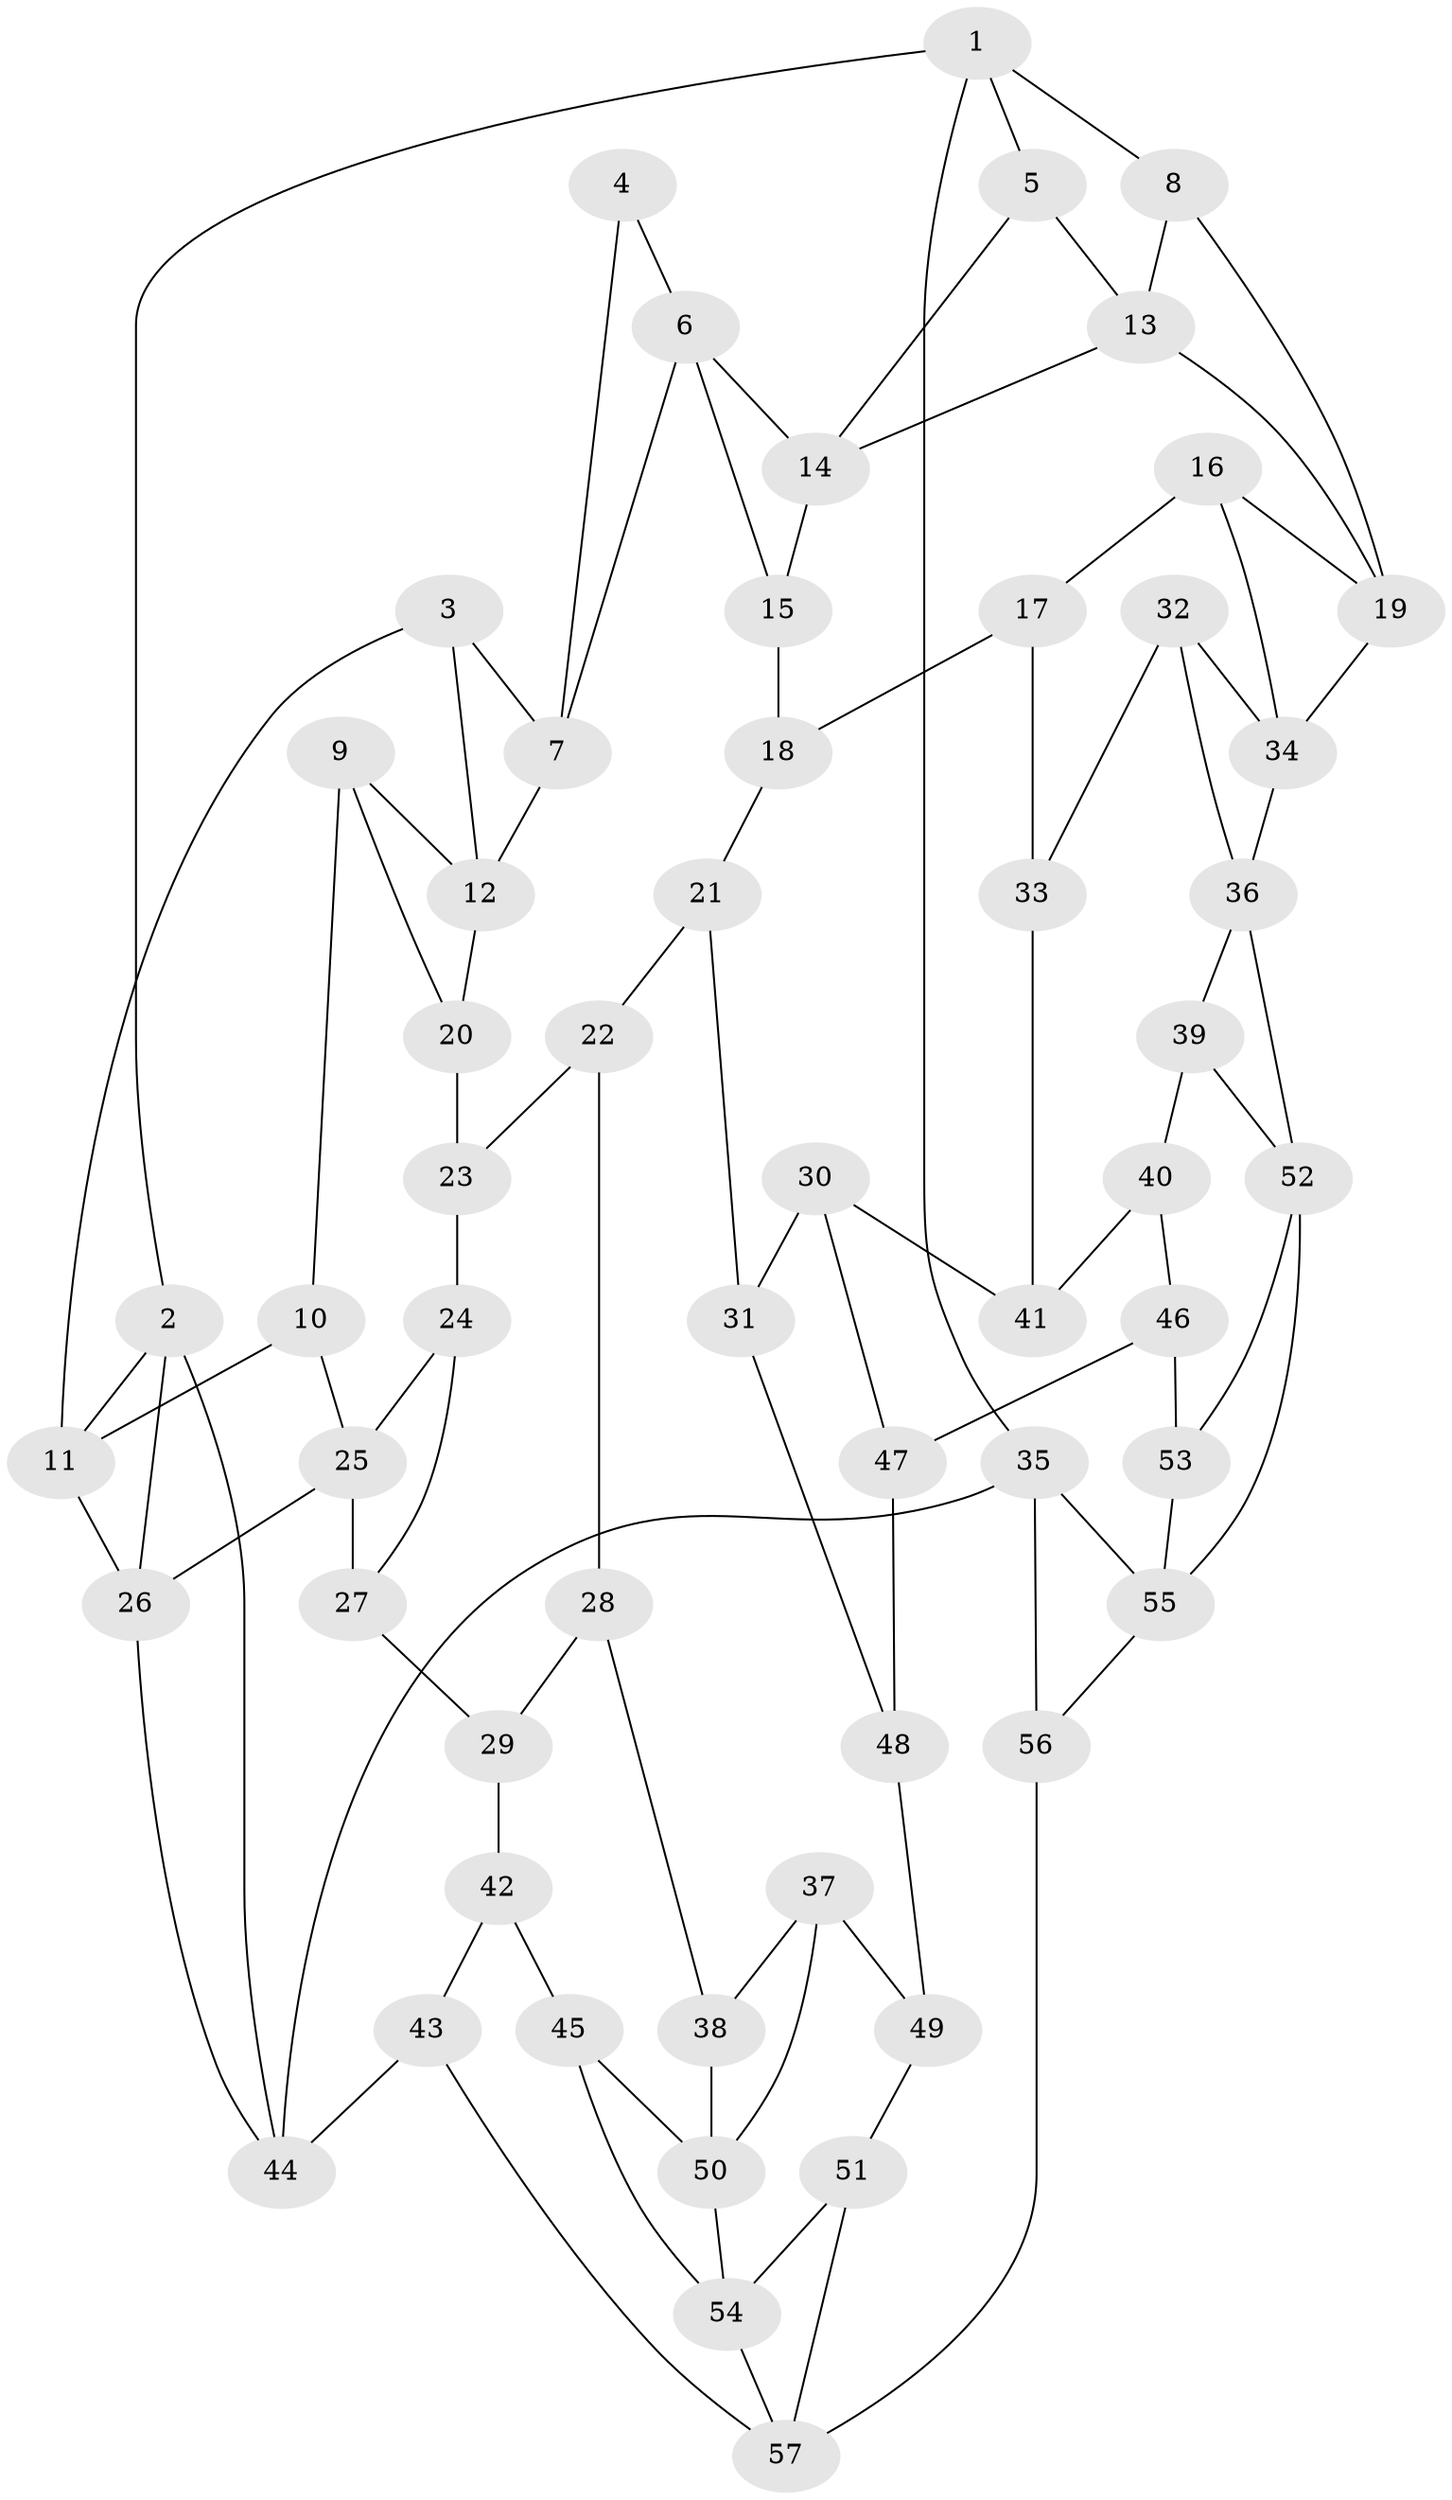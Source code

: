 // original degree distribution, {3: 0.025, 6: 0.2375, 4: 0.2625, 5: 0.475}
// Generated by graph-tools (version 1.1) at 2025/38/03/04/25 23:38:23]
// undirected, 57 vertices, 95 edges
graph export_dot {
  node [color=gray90,style=filled];
  1;
  2;
  3;
  4;
  5;
  6;
  7;
  8;
  9;
  10;
  11;
  12;
  13;
  14;
  15;
  16;
  17;
  18;
  19;
  20;
  21;
  22;
  23;
  24;
  25;
  26;
  27;
  28;
  29;
  30;
  31;
  32;
  33;
  34;
  35;
  36;
  37;
  38;
  39;
  40;
  41;
  42;
  43;
  44;
  45;
  46;
  47;
  48;
  49;
  50;
  51;
  52;
  53;
  54;
  55;
  56;
  57;
  1 -- 2 [weight=1.0];
  1 -- 5 [weight=1.0];
  1 -- 8 [weight=1.0];
  1 -- 35 [weight=1.0];
  2 -- 11 [weight=1.0];
  2 -- 26 [weight=1.0];
  2 -- 44 [weight=1.0];
  3 -- 7 [weight=1.0];
  3 -- 11 [weight=1.0];
  3 -- 12 [weight=1.0];
  4 -- 6 [weight=1.0];
  4 -- 7 [weight=1.0];
  5 -- 13 [weight=1.0];
  5 -- 14 [weight=1.0];
  6 -- 7 [weight=1.0];
  6 -- 14 [weight=1.0];
  6 -- 15 [weight=1.0];
  7 -- 12 [weight=1.0];
  8 -- 13 [weight=1.0];
  8 -- 19 [weight=1.0];
  9 -- 10 [weight=1.0];
  9 -- 12 [weight=1.0];
  9 -- 20 [weight=1.0];
  10 -- 11 [weight=1.0];
  10 -- 25 [weight=1.0];
  11 -- 26 [weight=1.0];
  12 -- 20 [weight=1.0];
  13 -- 14 [weight=1.0];
  13 -- 19 [weight=1.0];
  14 -- 15 [weight=1.0];
  15 -- 18 [weight=1.0];
  16 -- 17 [weight=1.0];
  16 -- 19 [weight=1.0];
  16 -- 34 [weight=1.0];
  17 -- 18 [weight=1.0];
  17 -- 33 [weight=1.0];
  18 -- 21 [weight=1.0];
  19 -- 34 [weight=1.0];
  20 -- 23 [weight=2.0];
  21 -- 22 [weight=1.0];
  21 -- 31 [weight=1.0];
  22 -- 23 [weight=1.0];
  22 -- 28 [weight=1.0];
  23 -- 24 [weight=1.0];
  24 -- 25 [weight=1.0];
  24 -- 27 [weight=1.0];
  25 -- 26 [weight=1.0];
  25 -- 27 [weight=1.0];
  26 -- 44 [weight=1.0];
  27 -- 29 [weight=1.0];
  28 -- 29 [weight=1.0];
  28 -- 38 [weight=1.0];
  29 -- 42 [weight=1.0];
  30 -- 31 [weight=1.0];
  30 -- 41 [weight=1.0];
  30 -- 47 [weight=1.0];
  31 -- 48 [weight=1.0];
  32 -- 33 [weight=1.0];
  32 -- 34 [weight=1.0];
  32 -- 36 [weight=1.0];
  33 -- 41 [weight=2.0];
  34 -- 36 [weight=1.0];
  35 -- 44 [weight=1.0];
  35 -- 55 [weight=1.0];
  35 -- 56 [weight=1.0];
  36 -- 39 [weight=1.0];
  36 -- 52 [weight=1.0];
  37 -- 38 [weight=1.0];
  37 -- 49 [weight=1.0];
  37 -- 50 [weight=1.0];
  38 -- 50 [weight=1.0];
  39 -- 40 [weight=1.0];
  39 -- 52 [weight=1.0];
  40 -- 41 [weight=1.0];
  40 -- 46 [weight=1.0];
  42 -- 43 [weight=1.0];
  42 -- 45 [weight=1.0];
  43 -- 44 [weight=1.0];
  43 -- 57 [weight=1.0];
  45 -- 50 [weight=1.0];
  45 -- 54 [weight=1.0];
  46 -- 47 [weight=1.0];
  46 -- 53 [weight=1.0];
  47 -- 48 [weight=1.0];
  48 -- 49 [weight=2.0];
  49 -- 51 [weight=1.0];
  50 -- 54 [weight=1.0];
  51 -- 54 [weight=1.0];
  51 -- 57 [weight=1.0];
  52 -- 53 [weight=1.0];
  52 -- 55 [weight=1.0];
  53 -- 55 [weight=1.0];
  54 -- 57 [weight=1.0];
  55 -- 56 [weight=1.0];
  56 -- 57 [weight=1.0];
}
